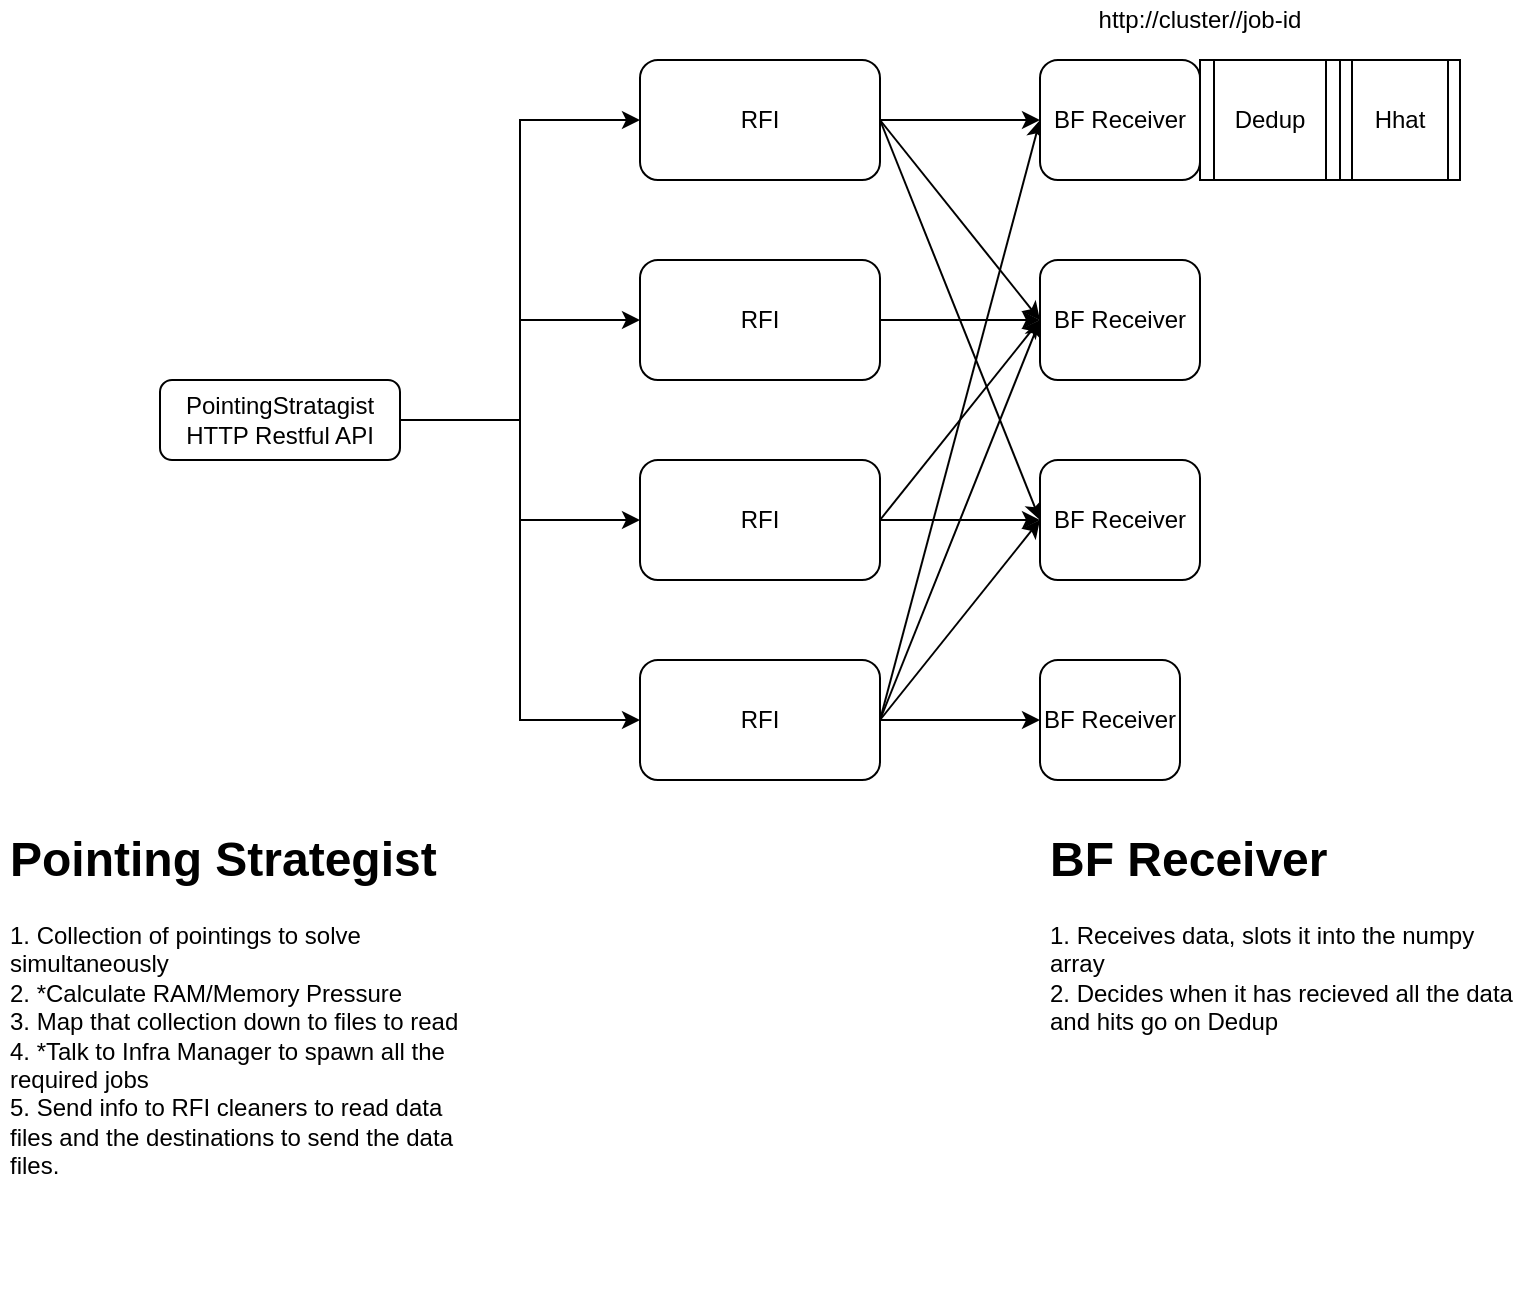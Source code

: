 <mxfile version="13.0.9" type="github"><diagram id="C5RBs43oDa-KdzZeNtuy" name="Page-1"><mxGraphModel dx="1186" dy="740" grid="1" gridSize="10" guides="1" tooltips="1" connect="1" arrows="1" fold="1" page="1" pageScale="1" pageWidth="827" pageHeight="1169" math="0" shadow="0"><root><mxCell id="WIyWlLk6GJQsqaUBKTNV-0"/><mxCell id="WIyWlLk6GJQsqaUBKTNV-1" parent="WIyWlLk6GJQsqaUBKTNV-0"/><mxCell id="cL3VQGepE8G3H-d-aBob-8" style="edgeStyle=orthogonalEdgeStyle;rounded=0;orthogonalLoop=1;jettySize=auto;html=1;exitX=1;exitY=0.5;exitDx=0;exitDy=0;entryX=0;entryY=0.5;entryDx=0;entryDy=0;" edge="1" parent="WIyWlLk6GJQsqaUBKTNV-1" source="WIyWlLk6GJQsqaUBKTNV-3" target="cL3VQGepE8G3H-d-aBob-4"><mxGeometry relative="1" as="geometry"/></mxCell><mxCell id="cL3VQGepE8G3H-d-aBob-9" style="edgeStyle=orthogonalEdgeStyle;rounded=0;orthogonalLoop=1;jettySize=auto;html=1;exitX=1;exitY=0.5;exitDx=0;exitDy=0;entryX=0;entryY=0.5;entryDx=0;entryDy=0;" edge="1" parent="WIyWlLk6GJQsqaUBKTNV-1" source="WIyWlLk6GJQsqaUBKTNV-3" target="cL3VQGepE8G3H-d-aBob-5"><mxGeometry relative="1" as="geometry"/></mxCell><mxCell id="cL3VQGepE8G3H-d-aBob-10" style="edgeStyle=orthogonalEdgeStyle;rounded=0;orthogonalLoop=1;jettySize=auto;html=1;exitX=1;exitY=0.5;exitDx=0;exitDy=0;entryX=0;entryY=0.5;entryDx=0;entryDy=0;" edge="1" parent="WIyWlLk6GJQsqaUBKTNV-1" source="WIyWlLk6GJQsqaUBKTNV-3" target="cL3VQGepE8G3H-d-aBob-6"><mxGeometry relative="1" as="geometry"/></mxCell><mxCell id="cL3VQGepE8G3H-d-aBob-11" style="edgeStyle=orthogonalEdgeStyle;rounded=0;orthogonalLoop=1;jettySize=auto;html=1;exitX=1;exitY=0.5;exitDx=0;exitDy=0;entryX=0;entryY=0.5;entryDx=0;entryDy=0;" edge="1" parent="WIyWlLk6GJQsqaUBKTNV-1" source="WIyWlLk6GJQsqaUBKTNV-3" target="cL3VQGepE8G3H-d-aBob-7"><mxGeometry relative="1" as="geometry"/></mxCell><mxCell id="WIyWlLk6GJQsqaUBKTNV-3" value="PointingStratagist&lt;br&gt;HTTP Restful API" style="rounded=1;whiteSpace=wrap;html=1;fontSize=12;glass=0;strokeWidth=1;shadow=0;" parent="WIyWlLk6GJQsqaUBKTNV-1" vertex="1"><mxGeometry x="80" y="260" width="120" height="40" as="geometry"/></mxCell><mxCell id="cL3VQGepE8G3H-d-aBob-20" style="edgeStyle=none;rounded=0;orthogonalLoop=1;jettySize=auto;html=1;exitX=1;exitY=0.5;exitDx=0;exitDy=0;" edge="1" parent="WIyWlLk6GJQsqaUBKTNV-1" source="cL3VQGepE8G3H-d-aBob-4" target="cL3VQGepE8G3H-d-aBob-13"><mxGeometry relative="1" as="geometry"/></mxCell><mxCell id="cL3VQGepE8G3H-d-aBob-21" style="edgeStyle=none;rounded=0;orthogonalLoop=1;jettySize=auto;html=1;exitX=1;exitY=0.5;exitDx=0;exitDy=0;entryX=0;entryY=0.5;entryDx=0;entryDy=0;" edge="1" parent="WIyWlLk6GJQsqaUBKTNV-1" source="cL3VQGepE8G3H-d-aBob-4" target="cL3VQGepE8G3H-d-aBob-14"><mxGeometry relative="1" as="geometry"/></mxCell><mxCell id="cL3VQGepE8G3H-d-aBob-23" style="edgeStyle=none;rounded=0;orthogonalLoop=1;jettySize=auto;html=1;exitX=1;exitY=0.5;exitDx=0;exitDy=0;entryX=0;entryY=0.5;entryDx=0;entryDy=0;" edge="1" parent="WIyWlLk6GJQsqaUBKTNV-1" source="cL3VQGepE8G3H-d-aBob-4" target="cL3VQGepE8G3H-d-aBob-15"><mxGeometry relative="1" as="geometry"/></mxCell><mxCell id="cL3VQGepE8G3H-d-aBob-4" value="RFI" style="rounded=1;whiteSpace=wrap;html=1;" vertex="1" parent="WIyWlLk6GJQsqaUBKTNV-1"><mxGeometry x="320" y="100" width="120" height="60" as="geometry"/></mxCell><mxCell id="cL3VQGepE8G3H-d-aBob-24" style="edgeStyle=none;rounded=0;orthogonalLoop=1;jettySize=auto;html=1;exitX=1;exitY=0.5;exitDx=0;exitDy=0;" edge="1" parent="WIyWlLk6GJQsqaUBKTNV-1" source="cL3VQGepE8G3H-d-aBob-5" target="cL3VQGepE8G3H-d-aBob-14"><mxGeometry relative="1" as="geometry"/></mxCell><mxCell id="cL3VQGepE8G3H-d-aBob-5" value="RFI" style="rounded=1;whiteSpace=wrap;html=1;" vertex="1" parent="WIyWlLk6GJQsqaUBKTNV-1"><mxGeometry x="320" y="200" width="120" height="60" as="geometry"/></mxCell><mxCell id="cL3VQGepE8G3H-d-aBob-25" style="edgeStyle=none;rounded=0;orthogonalLoop=1;jettySize=auto;html=1;exitX=1;exitY=0.5;exitDx=0;exitDy=0;entryX=0;entryY=0.5;entryDx=0;entryDy=0;" edge="1" parent="WIyWlLk6GJQsqaUBKTNV-1" source="cL3VQGepE8G3H-d-aBob-6" target="cL3VQGepE8G3H-d-aBob-14"><mxGeometry relative="1" as="geometry"/></mxCell><mxCell id="cL3VQGepE8G3H-d-aBob-26" style="edgeStyle=none;rounded=0;orthogonalLoop=1;jettySize=auto;html=1;exitX=1;exitY=0.5;exitDx=0;exitDy=0;" edge="1" parent="WIyWlLk6GJQsqaUBKTNV-1" source="cL3VQGepE8G3H-d-aBob-6" target="cL3VQGepE8G3H-d-aBob-15"><mxGeometry relative="1" as="geometry"/></mxCell><mxCell id="cL3VQGepE8G3H-d-aBob-6" value="RFI" style="rounded=1;whiteSpace=wrap;html=1;" vertex="1" parent="WIyWlLk6GJQsqaUBKTNV-1"><mxGeometry x="320" y="300" width="120" height="60" as="geometry"/></mxCell><mxCell id="cL3VQGepE8G3H-d-aBob-27" style="edgeStyle=none;rounded=0;orthogonalLoop=1;jettySize=auto;html=1;exitX=1;exitY=0.5;exitDx=0;exitDy=0;entryX=0;entryY=0.5;entryDx=0;entryDy=0;" edge="1" parent="WIyWlLk6GJQsqaUBKTNV-1" source="cL3VQGepE8G3H-d-aBob-7" target="cL3VQGepE8G3H-d-aBob-13"><mxGeometry relative="1" as="geometry"/></mxCell><mxCell id="cL3VQGepE8G3H-d-aBob-28" style="edgeStyle=none;rounded=0;orthogonalLoop=1;jettySize=auto;html=1;exitX=1;exitY=0.5;exitDx=0;exitDy=0;entryX=0;entryY=0.5;entryDx=0;entryDy=0;" edge="1" parent="WIyWlLk6GJQsqaUBKTNV-1" source="cL3VQGepE8G3H-d-aBob-7" target="cL3VQGepE8G3H-d-aBob-14"><mxGeometry relative="1" as="geometry"/></mxCell><mxCell id="cL3VQGepE8G3H-d-aBob-29" style="edgeStyle=none;rounded=0;orthogonalLoop=1;jettySize=auto;html=1;exitX=1;exitY=0.5;exitDx=0;exitDy=0;entryX=0;entryY=0.5;entryDx=0;entryDy=0;" edge="1" parent="WIyWlLk6GJQsqaUBKTNV-1" source="cL3VQGepE8G3H-d-aBob-7" target="cL3VQGepE8G3H-d-aBob-15"><mxGeometry relative="1" as="geometry"/></mxCell><mxCell id="cL3VQGepE8G3H-d-aBob-30" style="edgeStyle=none;rounded=0;orthogonalLoop=1;jettySize=auto;html=1;exitX=1;exitY=0.5;exitDx=0;exitDy=0;entryX=0;entryY=0.5;entryDx=0;entryDy=0;" edge="1" parent="WIyWlLk6GJQsqaUBKTNV-1" source="cL3VQGepE8G3H-d-aBob-7" target="cL3VQGepE8G3H-d-aBob-16"><mxGeometry relative="1" as="geometry"/></mxCell><mxCell id="cL3VQGepE8G3H-d-aBob-7" value="RFI" style="rounded=1;whiteSpace=wrap;html=1;" vertex="1" parent="WIyWlLk6GJQsqaUBKTNV-1"><mxGeometry x="320" y="400" width="120" height="60" as="geometry"/></mxCell><mxCell id="cL3VQGepE8G3H-d-aBob-12" value="&lt;h1&gt;Pointing Strategist&lt;br&gt;&lt;/h1&gt;&lt;div&gt;1. Collection of pointings to solve simultaneously&lt;/div&gt;&lt;div&gt;2. *Calculate RAM/Memory Pressure&lt;/div&gt;&lt;div&gt;3. Map that collection down to files to read&lt;/div&gt;&lt;div&gt;4. *Talk to Infra Manager to spawn all the required jobs&lt;/div&gt;&lt;div&gt;5. Send info to RFI cleaners to read data files and the destinations to send the data files.&amp;nbsp;&lt;/div&gt;" style="text;html=1;strokeColor=none;fillColor=none;spacing=5;spacingTop=-20;whiteSpace=wrap;overflow=hidden;rounded=0;" vertex="1" parent="WIyWlLk6GJQsqaUBKTNV-1"><mxGeometry y="480" width="240" height="240" as="geometry"/></mxCell><mxCell id="cL3VQGepE8G3H-d-aBob-13" value="BF Receiver" style="rounded=1;whiteSpace=wrap;html=1;" vertex="1" parent="WIyWlLk6GJQsqaUBKTNV-1"><mxGeometry x="520" y="100" width="80" height="60" as="geometry"/></mxCell><mxCell id="cL3VQGepE8G3H-d-aBob-14" value="BF Receiver" style="rounded=1;whiteSpace=wrap;html=1;" vertex="1" parent="WIyWlLk6GJQsqaUBKTNV-1"><mxGeometry x="520" y="200" width="80" height="60" as="geometry"/></mxCell><mxCell id="cL3VQGepE8G3H-d-aBob-15" value="BF Receiver" style="rounded=1;whiteSpace=wrap;html=1;" vertex="1" parent="WIyWlLk6GJQsqaUBKTNV-1"><mxGeometry x="520" y="300" width="80" height="60" as="geometry"/></mxCell><mxCell id="cL3VQGepE8G3H-d-aBob-16" value="BF Receiver" style="rounded=1;whiteSpace=wrap;html=1;" vertex="1" parent="WIyWlLk6GJQsqaUBKTNV-1"><mxGeometry x="520" y="400" width="70" height="60" as="geometry"/></mxCell><mxCell id="cL3VQGepE8G3H-d-aBob-31" value="&lt;h1&gt;BF Receiver&lt;/h1&gt;&lt;div&gt;1. Receives data, slots it into the numpy array&lt;/div&gt;&lt;div&gt;2. Decides when it has recieved all the data and hits go on Dedup&lt;/div&gt;" style="text;html=1;strokeColor=none;fillColor=none;spacing=5;spacingTop=-20;whiteSpace=wrap;overflow=hidden;rounded=0;" vertex="1" parent="WIyWlLk6GJQsqaUBKTNV-1"><mxGeometry x="520" y="480" width="240" height="240" as="geometry"/></mxCell><mxCell id="cL3VQGepE8G3H-d-aBob-33" value="Dedup" style="shape=process;whiteSpace=wrap;html=1;backgroundOutline=1;" vertex="1" parent="WIyWlLk6GJQsqaUBKTNV-1"><mxGeometry x="600" y="100" width="70" height="60" as="geometry"/></mxCell><mxCell id="cL3VQGepE8G3H-d-aBob-36" value="Hhat" style="shape=process;whiteSpace=wrap;html=1;backgroundOutline=1;" vertex="1" parent="WIyWlLk6GJQsqaUBKTNV-1"><mxGeometry x="670" y="100" width="60" height="60" as="geometry"/></mxCell><mxCell id="cL3VQGepE8G3H-d-aBob-37" value="http://cluster//job-id" style="text;html=1;strokeColor=none;fillColor=none;align=center;verticalAlign=middle;whiteSpace=wrap;rounded=0;" vertex="1" parent="WIyWlLk6GJQsqaUBKTNV-1"><mxGeometry x="520" y="70" width="160" height="20" as="geometry"/></mxCell></root></mxGraphModel></diagram></mxfile>
